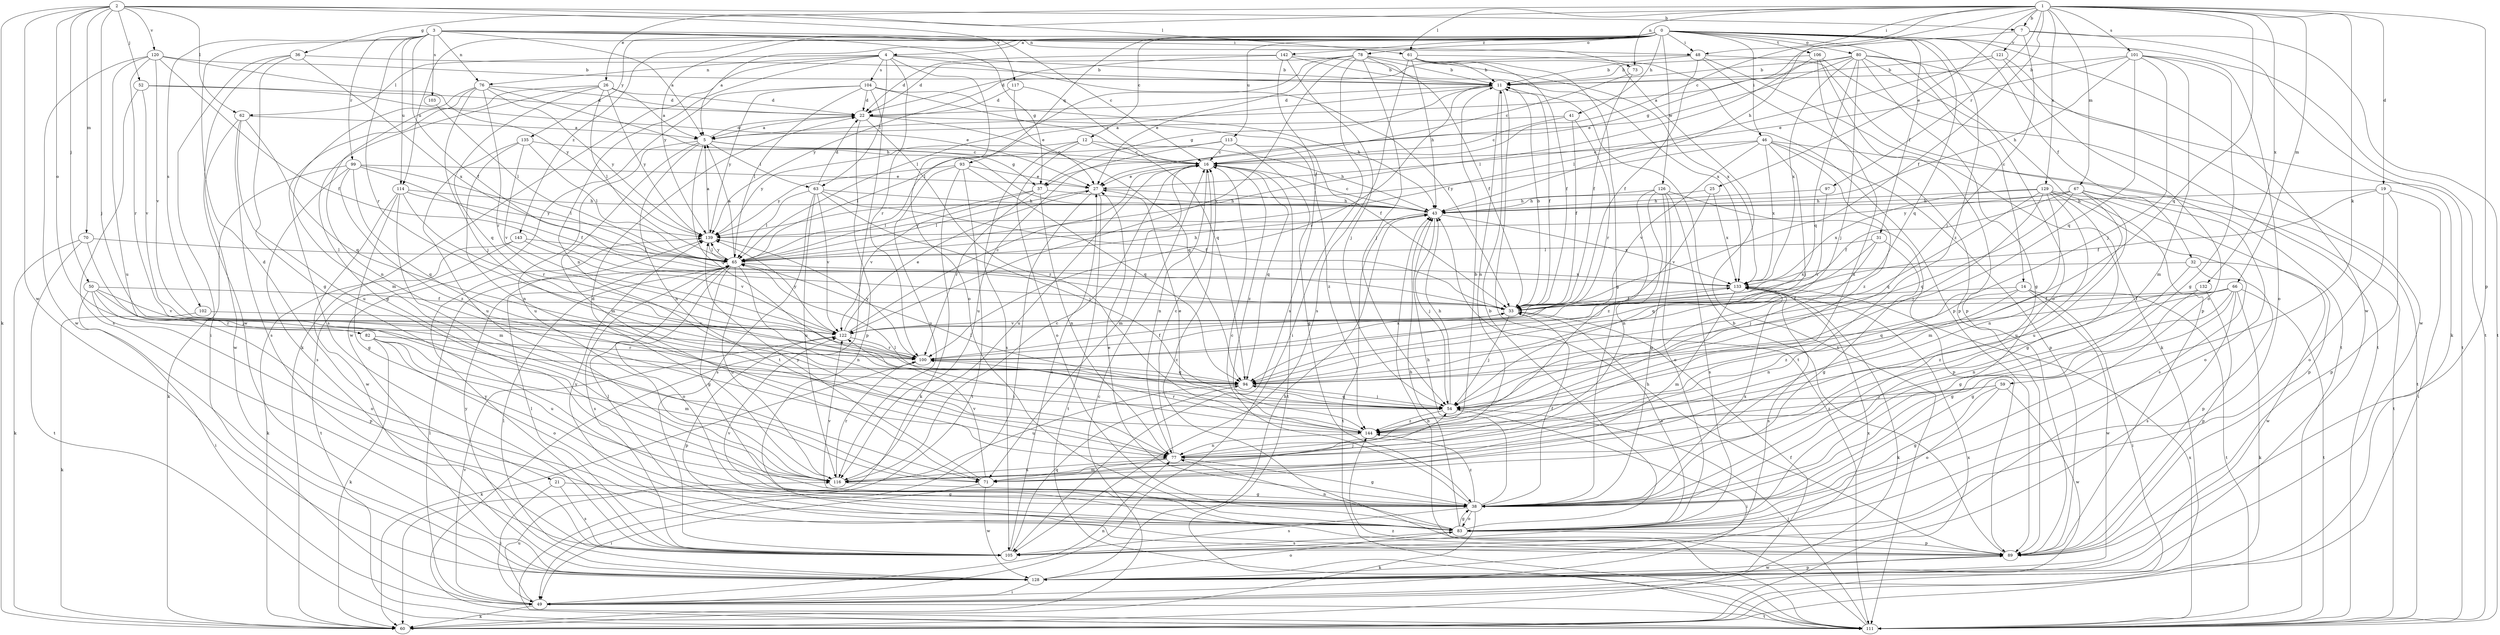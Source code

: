strict digraph  {
0;
1;
2;
3;
4;
5;
7;
11;
12;
14;
16;
19;
21;
22;
25;
26;
27;
31;
32;
33;
36;
37;
38;
41;
43;
46;
48;
49;
50;
52;
54;
59;
60;
61;
62;
63;
65;
66;
67;
70;
71;
73;
76;
77;
78;
80;
82;
83;
89;
93;
94;
97;
99;
100;
101;
102;
103;
104;
105;
106;
111;
113;
114;
116;
117;
120;
121;
122;
126;
128;
129;
132;
133;
135;
139;
142;
143;
144;
0 -> 4  [label=a];
0 -> 5  [label=a];
0 -> 12  [label=c];
0 -> 14  [label=c];
0 -> 31  [label=f];
0 -> 32  [label=f];
0 -> 41  [label=h];
0 -> 46  [label=i];
0 -> 48  [label=i];
0 -> 78  [label=o];
0 -> 80  [label=o];
0 -> 93  [label=q];
0 -> 94  [label=q];
0 -> 106  [label=t];
0 -> 111  [label=t];
0 -> 113  [label=u];
0 -> 114  [label=u];
0 -> 126  [label=w];
0 -> 128  [label=w];
0 -> 135  [label=y];
0 -> 139  [label=y];
0 -> 142  [label=z];
0 -> 143  [label=z];
0 -> 144  [label=z];
1 -> 7  [label=b];
1 -> 16  [label=c];
1 -> 19  [label=d];
1 -> 25  [label=e];
1 -> 26  [label=e];
1 -> 33  [label=f];
1 -> 36  [label=g];
1 -> 43  [label=h];
1 -> 48  [label=i];
1 -> 59  [label=k];
1 -> 61  [label=l];
1 -> 66  [label=m];
1 -> 67  [label=m];
1 -> 73  [label=n];
1 -> 89  [label=p];
1 -> 94  [label=q];
1 -> 97  [label=r];
1 -> 101  [label=s];
1 -> 129  [label=x];
1 -> 132  [label=x];
2 -> 7  [label=b];
2 -> 50  [label=j];
2 -> 52  [label=j];
2 -> 54  [label=j];
2 -> 60  [label=k];
2 -> 61  [label=l];
2 -> 62  [label=l];
2 -> 70  [label=m];
2 -> 82  [label=o];
2 -> 117  [label=v];
2 -> 120  [label=v];
2 -> 128  [label=w];
3 -> 5  [label=a];
3 -> 16  [label=c];
3 -> 21  [label=d];
3 -> 33  [label=f];
3 -> 37  [label=g];
3 -> 48  [label=i];
3 -> 73  [label=n];
3 -> 76  [label=n];
3 -> 99  [label=r];
3 -> 100  [label=r];
3 -> 102  [label=s];
3 -> 103  [label=s];
3 -> 114  [label=u];
4 -> 11  [label=b];
4 -> 33  [label=f];
4 -> 60  [label=k];
4 -> 62  [label=l];
4 -> 63  [label=l];
4 -> 76  [label=n];
4 -> 77  [label=n];
4 -> 83  [label=o];
4 -> 100  [label=r];
4 -> 104  [label=s];
5 -> 16  [label=c];
5 -> 22  [label=d];
5 -> 37  [label=g];
5 -> 63  [label=l];
5 -> 71  [label=m];
5 -> 77  [label=n];
5 -> 94  [label=q];
5 -> 116  [label=u];
7 -> 37  [label=g];
7 -> 54  [label=j];
7 -> 60  [label=k];
7 -> 111  [label=t];
7 -> 121  [label=v];
11 -> 22  [label=d];
11 -> 33  [label=f];
11 -> 37  [label=g];
11 -> 65  [label=l];
11 -> 77  [label=n];
11 -> 100  [label=r];
11 -> 111  [label=t];
12 -> 16  [label=c];
12 -> 43  [label=h];
12 -> 83  [label=o];
12 -> 105  [label=s];
12 -> 139  [label=y];
14 -> 33  [label=f];
14 -> 49  [label=i];
14 -> 77  [label=n];
14 -> 111  [label=t];
14 -> 128  [label=w];
14 -> 144  [label=z];
16 -> 27  [label=e];
16 -> 71  [label=m];
16 -> 77  [label=n];
16 -> 94  [label=q];
16 -> 111  [label=t];
16 -> 116  [label=u];
16 -> 144  [label=z];
19 -> 33  [label=f];
19 -> 43  [label=h];
19 -> 49  [label=i];
19 -> 83  [label=o];
19 -> 89  [label=p];
21 -> 38  [label=g];
21 -> 49  [label=i];
21 -> 105  [label=s];
22 -> 5  [label=a];
22 -> 33  [label=f];
22 -> 89  [label=p];
22 -> 94  [label=q];
22 -> 144  [label=z];
25 -> 43  [label=h];
25 -> 122  [label=v];
25 -> 133  [label=x];
26 -> 5  [label=a];
26 -> 22  [label=d];
26 -> 38  [label=g];
26 -> 65  [label=l];
26 -> 94  [label=q];
26 -> 105  [label=s];
26 -> 139  [label=y];
27 -> 43  [label=h];
27 -> 49  [label=i];
27 -> 65  [label=l];
27 -> 111  [label=t];
31 -> 38  [label=g];
31 -> 54  [label=j];
31 -> 65  [label=l];
31 -> 94  [label=q];
32 -> 38  [label=g];
32 -> 89  [label=p];
32 -> 128  [label=w];
32 -> 133  [label=x];
33 -> 11  [label=b];
33 -> 54  [label=j];
33 -> 83  [label=o];
33 -> 122  [label=v];
36 -> 11  [label=b];
36 -> 38  [label=g];
36 -> 49  [label=i];
36 -> 128  [label=w];
36 -> 133  [label=x];
37 -> 43  [label=h];
37 -> 65  [label=l];
37 -> 77  [label=n];
37 -> 100  [label=r];
37 -> 122  [label=v];
38 -> 16  [label=c];
38 -> 27  [label=e];
38 -> 33  [label=f];
38 -> 43  [label=h];
38 -> 60  [label=k];
38 -> 83  [label=o];
38 -> 105  [label=s];
38 -> 122  [label=v];
38 -> 133  [label=x];
38 -> 144  [label=z];
41 -> 5  [label=a];
41 -> 16  [label=c];
41 -> 33  [label=f];
41 -> 100  [label=r];
43 -> 16  [label=c];
43 -> 54  [label=j];
43 -> 111  [label=t];
43 -> 133  [label=x];
43 -> 139  [label=y];
46 -> 16  [label=c];
46 -> 54  [label=j];
46 -> 89  [label=p];
46 -> 111  [label=t];
46 -> 122  [label=v];
46 -> 133  [label=x];
46 -> 139  [label=y];
46 -> 144  [label=z];
48 -> 11  [label=b];
48 -> 22  [label=d];
48 -> 33  [label=f];
48 -> 60  [label=k];
48 -> 89  [label=p];
48 -> 111  [label=t];
49 -> 33  [label=f];
49 -> 60  [label=k];
49 -> 65  [label=l];
49 -> 77  [label=n];
49 -> 111  [label=t];
49 -> 116  [label=u];
49 -> 122  [label=v];
50 -> 33  [label=f];
50 -> 49  [label=i];
50 -> 83  [label=o];
50 -> 89  [label=p];
50 -> 100  [label=r];
50 -> 122  [label=v];
52 -> 22  [label=d];
52 -> 27  [label=e];
52 -> 105  [label=s];
52 -> 122  [label=v];
54 -> 43  [label=h];
54 -> 49  [label=i];
54 -> 65  [label=l];
54 -> 94  [label=q];
54 -> 144  [label=z];
59 -> 38  [label=g];
59 -> 54  [label=j];
59 -> 83  [label=o];
59 -> 128  [label=w];
59 -> 144  [label=z];
60 -> 16  [label=c];
60 -> 133  [label=x];
61 -> 11  [label=b];
61 -> 33  [label=f];
61 -> 38  [label=g];
61 -> 43  [label=h];
61 -> 89  [label=p];
61 -> 105  [label=s];
61 -> 111  [label=t];
62 -> 5  [label=a];
62 -> 94  [label=q];
62 -> 105  [label=s];
62 -> 116  [label=u];
62 -> 128  [label=w];
63 -> 22  [label=d];
63 -> 33  [label=f];
63 -> 43  [label=h];
63 -> 54  [label=j];
63 -> 65  [label=l];
63 -> 105  [label=s];
63 -> 116  [label=u];
63 -> 122  [label=v];
65 -> 5  [label=a];
65 -> 38  [label=g];
65 -> 43  [label=h];
65 -> 77  [label=n];
65 -> 83  [label=o];
65 -> 105  [label=s];
65 -> 116  [label=u];
65 -> 133  [label=x];
65 -> 139  [label=y];
66 -> 33  [label=f];
66 -> 38  [label=g];
66 -> 60  [label=k];
66 -> 77  [label=n];
66 -> 94  [label=q];
66 -> 105  [label=s];
66 -> 111  [label=t];
66 -> 144  [label=z];
67 -> 33  [label=f];
67 -> 43  [label=h];
67 -> 77  [label=n];
67 -> 83  [label=o];
67 -> 94  [label=q];
67 -> 111  [label=t];
67 -> 116  [label=u];
67 -> 139  [label=y];
70 -> 54  [label=j];
70 -> 60  [label=k];
70 -> 65  [label=l];
70 -> 111  [label=t];
71 -> 49  [label=i];
71 -> 54  [label=j];
71 -> 122  [label=v];
71 -> 128  [label=w];
71 -> 139  [label=y];
73 -> 16  [label=c];
73 -> 33  [label=f];
76 -> 22  [label=d];
76 -> 43  [label=h];
76 -> 54  [label=j];
76 -> 71  [label=m];
76 -> 77  [label=n];
76 -> 100  [label=r];
76 -> 139  [label=y];
77 -> 11  [label=b];
77 -> 16  [label=c];
77 -> 38  [label=g];
77 -> 71  [label=m];
77 -> 116  [label=u];
78 -> 11  [label=b];
78 -> 22  [label=d];
78 -> 27  [label=e];
78 -> 33  [label=f];
78 -> 49  [label=i];
78 -> 54  [label=j];
78 -> 65  [label=l];
78 -> 122  [label=v];
78 -> 133  [label=x];
80 -> 5  [label=a];
80 -> 11  [label=b];
80 -> 27  [label=e];
80 -> 38  [label=g];
80 -> 54  [label=j];
80 -> 83  [label=o];
80 -> 89  [label=p];
80 -> 94  [label=q];
80 -> 111  [label=t];
80 -> 133  [label=x];
82 -> 60  [label=k];
82 -> 71  [label=m];
82 -> 83  [label=o];
82 -> 100  [label=r];
82 -> 116  [label=u];
83 -> 11  [label=b];
83 -> 38  [label=g];
83 -> 43  [label=h];
83 -> 65  [label=l];
83 -> 77  [label=n];
83 -> 89  [label=p];
83 -> 105  [label=s];
83 -> 122  [label=v];
83 -> 139  [label=y];
89 -> 11  [label=b];
89 -> 16  [label=c];
89 -> 43  [label=h];
89 -> 128  [label=w];
93 -> 27  [label=e];
93 -> 60  [label=k];
93 -> 94  [label=q];
93 -> 111  [label=t];
93 -> 116  [label=u];
93 -> 139  [label=y];
94 -> 54  [label=j];
94 -> 116  [label=u];
97 -> 43  [label=h];
97 -> 100  [label=r];
99 -> 27  [label=e];
99 -> 33  [label=f];
99 -> 60  [label=k];
99 -> 65  [label=l];
99 -> 94  [label=q];
99 -> 105  [label=s];
99 -> 144  [label=z];
100 -> 33  [label=f];
100 -> 60  [label=k];
100 -> 94  [label=q];
100 -> 133  [label=x];
100 -> 139  [label=y];
101 -> 11  [label=b];
101 -> 27  [label=e];
101 -> 38  [label=g];
101 -> 43  [label=h];
101 -> 54  [label=j];
101 -> 71  [label=m];
101 -> 83  [label=o];
101 -> 94  [label=q];
102 -> 60  [label=k];
102 -> 122  [label=v];
103 -> 65  [label=l];
104 -> 22  [label=d];
104 -> 43  [label=h];
104 -> 65  [label=l];
104 -> 94  [label=q];
104 -> 111  [label=t];
104 -> 128  [label=w];
104 -> 139  [label=y];
105 -> 27  [label=e];
105 -> 65  [label=l];
105 -> 94  [label=q];
105 -> 139  [label=y];
106 -> 11  [label=b];
106 -> 65  [label=l];
106 -> 89  [label=p];
106 -> 111  [label=t];
106 -> 116  [label=u];
111 -> 43  [label=h];
111 -> 54  [label=j];
111 -> 133  [label=x];
111 -> 144  [label=z];
113 -> 16  [label=c];
113 -> 38  [label=g];
113 -> 65  [label=l];
113 -> 116  [label=u];
113 -> 144  [label=z];
114 -> 38  [label=g];
114 -> 43  [label=h];
114 -> 71  [label=m];
114 -> 100  [label=r];
114 -> 128  [label=w];
114 -> 139  [label=y];
116 -> 16  [label=c];
116 -> 22  [label=d];
116 -> 38  [label=g];
116 -> 100  [label=r];
117 -> 16  [label=c];
117 -> 22  [label=d];
117 -> 27  [label=e];
120 -> 11  [label=b];
120 -> 33  [label=f];
120 -> 100  [label=r];
120 -> 116  [label=u];
120 -> 122  [label=v];
120 -> 128  [label=w];
120 -> 139  [label=y];
121 -> 11  [label=b];
121 -> 65  [label=l];
121 -> 83  [label=o];
121 -> 128  [label=w];
122 -> 16  [label=c];
122 -> 27  [label=e];
122 -> 89  [label=p];
122 -> 100  [label=r];
122 -> 139  [label=y];
126 -> 38  [label=g];
126 -> 43  [label=h];
126 -> 77  [label=n];
126 -> 83  [label=o];
126 -> 89  [label=p];
126 -> 105  [label=s];
126 -> 144  [label=z];
128 -> 43  [label=h];
128 -> 49  [label=i];
128 -> 65  [label=l];
128 -> 83  [label=o];
128 -> 89  [label=p];
128 -> 133  [label=x];
128 -> 139  [label=y];
129 -> 38  [label=g];
129 -> 43  [label=h];
129 -> 54  [label=j];
129 -> 71  [label=m];
129 -> 89  [label=p];
129 -> 94  [label=q];
129 -> 105  [label=s];
129 -> 116  [label=u];
129 -> 133  [label=x];
132 -> 33  [label=f];
132 -> 38  [label=g];
132 -> 89  [label=p];
133 -> 33  [label=f];
133 -> 60  [label=k];
133 -> 71  [label=m];
133 -> 105  [label=s];
135 -> 16  [label=c];
135 -> 65  [label=l];
135 -> 77  [label=n];
135 -> 116  [label=u];
135 -> 122  [label=v];
139 -> 5  [label=a];
139 -> 65  [label=l];
142 -> 11  [label=b];
142 -> 22  [label=d];
142 -> 54  [label=j];
142 -> 105  [label=s];
142 -> 133  [label=x];
142 -> 139  [label=y];
143 -> 60  [label=k];
143 -> 65  [label=l];
143 -> 111  [label=t];
143 -> 122  [label=v];
144 -> 27  [label=e];
144 -> 65  [label=l];
144 -> 77  [label=n];
144 -> 100  [label=r];
}
